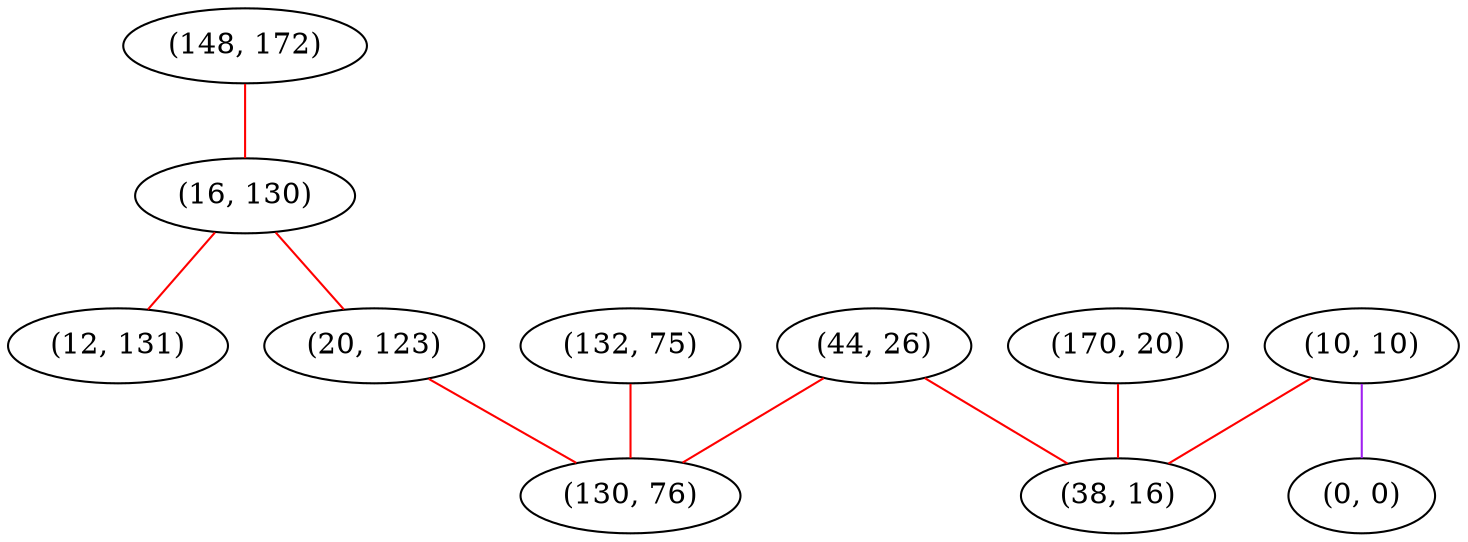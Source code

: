 graph "" {
"(148, 172)";
"(10, 10)";
"(44, 26)";
"(16, 130)";
"(132, 75)";
"(0, 0)";
"(170, 20)";
"(12, 131)";
"(38, 16)";
"(20, 123)";
"(130, 76)";
"(148, 172)" -- "(16, 130)"  [color=red, key=0, weight=1];
"(10, 10)" -- "(0, 0)"  [color=purple, key=0, weight=4];
"(10, 10)" -- "(38, 16)"  [color=red, key=0, weight=1];
"(44, 26)" -- "(38, 16)"  [color=red, key=0, weight=1];
"(44, 26)" -- "(130, 76)"  [color=red, key=0, weight=1];
"(16, 130)" -- "(12, 131)"  [color=red, key=0, weight=1];
"(16, 130)" -- "(20, 123)"  [color=red, key=0, weight=1];
"(132, 75)" -- "(130, 76)"  [color=red, key=0, weight=1];
"(170, 20)" -- "(38, 16)"  [color=red, key=0, weight=1];
"(20, 123)" -- "(130, 76)"  [color=red, key=0, weight=1];
}
